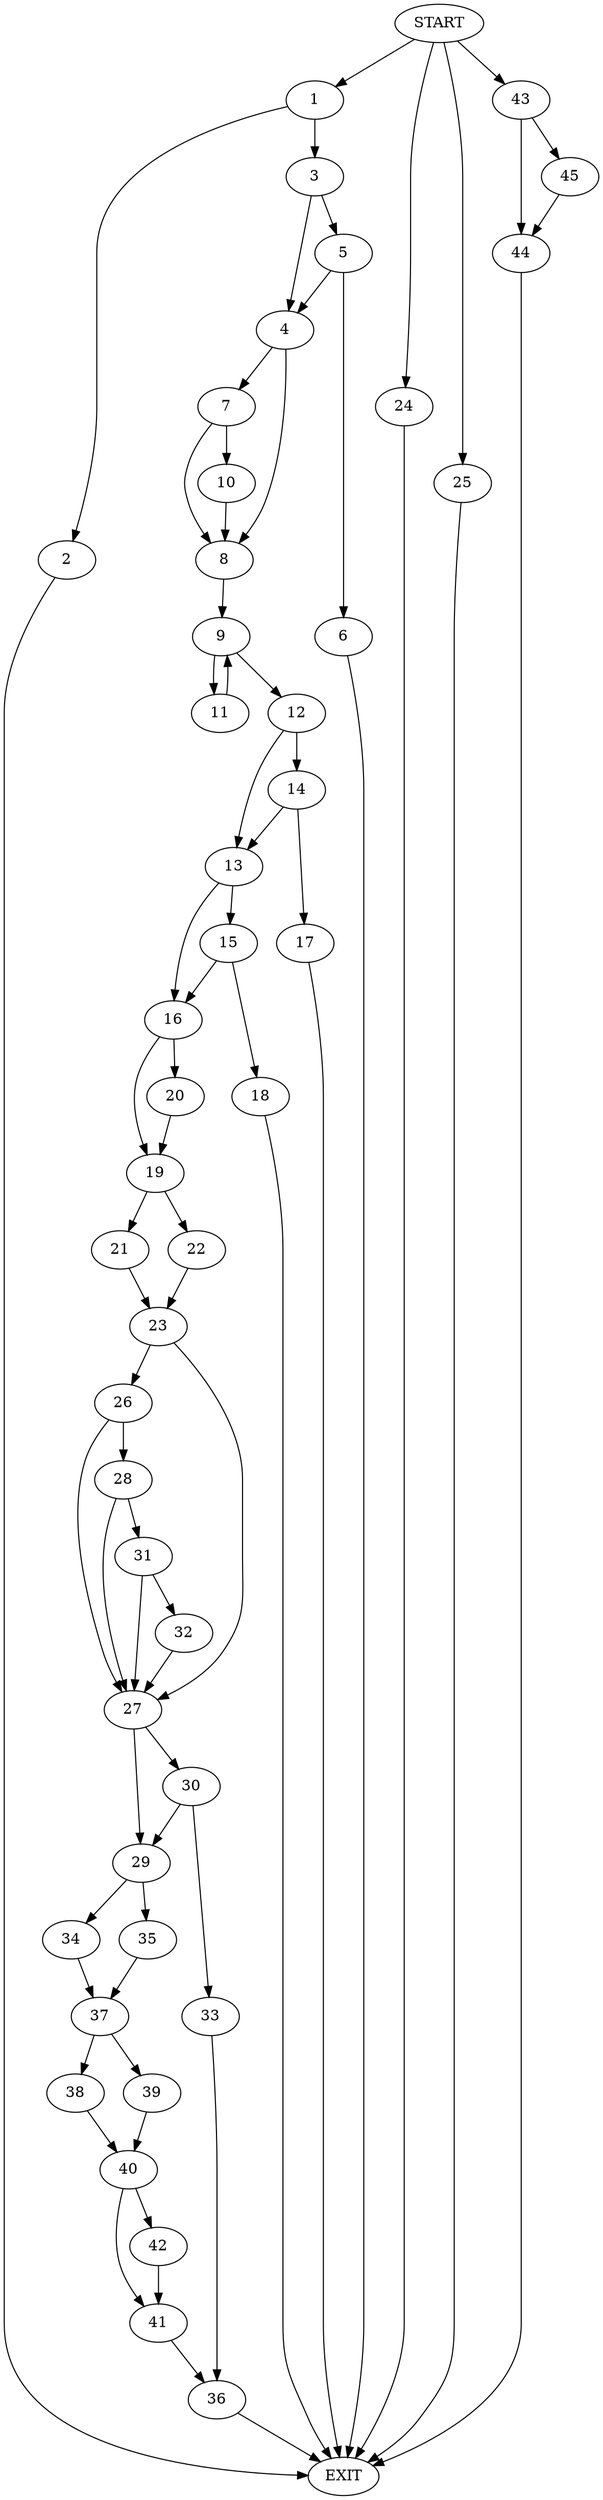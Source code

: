 digraph {
0 [label="START"]
46 [label="EXIT"]
0 -> 1
1 -> 2
1 -> 3
2 -> 46
3 -> 4
3 -> 5
5 -> 6
5 -> 4
4 -> 7
4 -> 8
6 -> 46
8 -> 9
7 -> 10
7 -> 8
10 -> 8
9 -> 11
9 -> 12
11 -> 9
12 -> 13
12 -> 14
13 -> 15
13 -> 16
14 -> 17
14 -> 13
17 -> 46
15 -> 18
15 -> 16
16 -> 19
16 -> 20
18 -> 46
20 -> 19
19 -> 21
19 -> 22
21 -> 23
22 -> 23
0 -> 24
24 -> 46
0 -> 25
25 -> 46
23 -> 26
23 -> 27
26 -> 27
26 -> 28
27 -> 29
27 -> 30
28 -> 31
28 -> 27
31 -> 32
31 -> 27
32 -> 27
30 -> 29
30 -> 33
29 -> 34
29 -> 35
33 -> 36
36 -> 46
34 -> 37
35 -> 37
37 -> 38
37 -> 39
38 -> 40
39 -> 40
40 -> 41
40 -> 42
42 -> 41
41 -> 36
0 -> 43
43 -> 44
43 -> 45
44 -> 46
45 -> 44
}
